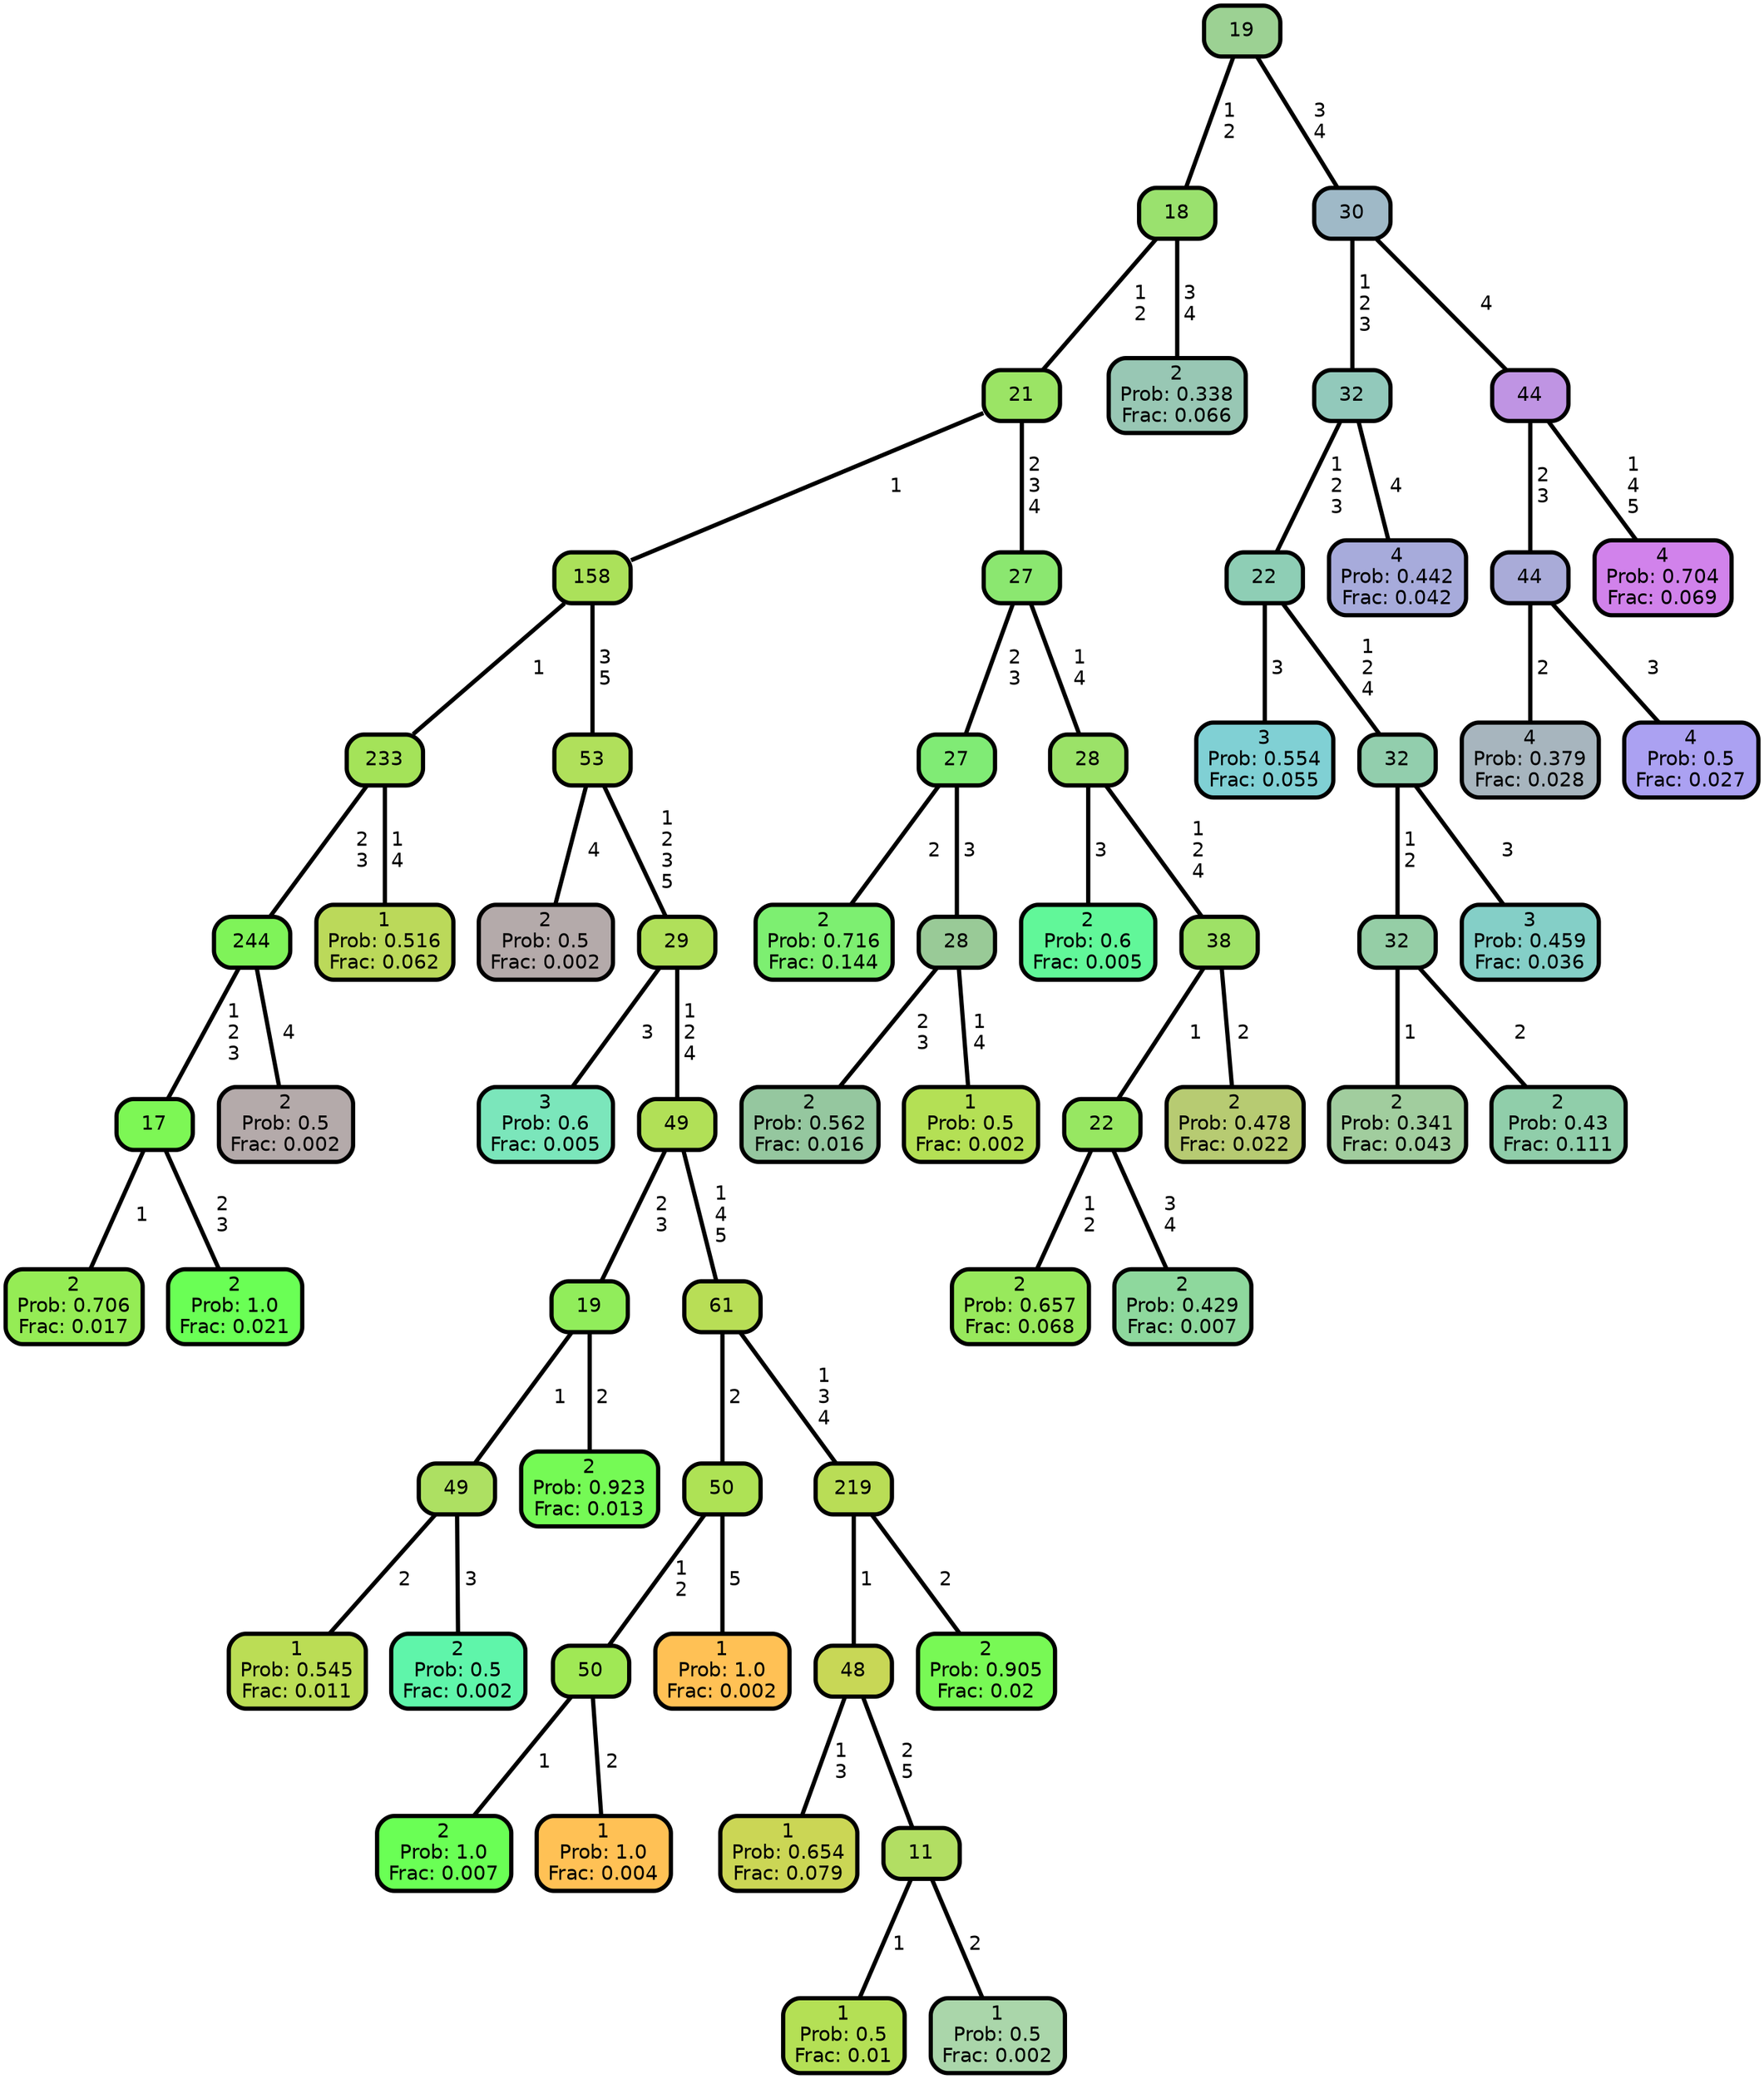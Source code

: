 graph Tree {
node [shape=box, style="filled, rounded",color="black",penwidth="3",fontcolor="black",                 fontname=helvetica] ;
graph [ranksep="0 equally", splines=straight,                 bgcolor=transparent, dpi=200] ;
edge [fontname=helvetica, color=black] ;
0 [label="2
Prob: 0.706
Frac: 0.017", fillcolor="#95ec55"] ;
1 [label="17", fillcolor="#7df755"] ;
2 [label="2
Prob: 1.0
Frac: 0.021", fillcolor="#6aff55"] ;
3 [label="244", fillcolor="#7ff359"] ;
4 [label="2
Prob: 0.5
Frac: 0.002", fillcolor="#b4aaaa"] ;
5 [label="233", fillcolor="#a4e359"] ;
6 [label="1
Prob: 0.516
Frac: 0.062", fillcolor="#bbd95a"] ;
7 [label="158", fillcolor="#abe15a"] ;
8 [label="2
Prob: 0.5
Frac: 0.002", fillcolor="#b4aaaa"] ;
9 [label="53", fillcolor="#b0e05b"] ;
10 [label="3
Prob: 0.6
Frac: 0.005", fillcolor="#7be6bb"] ;
11 [label="29", fillcolor="#b0e05a"] ;
12 [label="1
Prob: 0.545
Frac: 0.011", fillcolor="#bbdd55"] ;
13 [label="49", fillcolor="#ade062"] ;
14 [label="2
Prob: 0.5
Frac: 0.002", fillcolor="#5ff5aa"] ;
15 [label="19", fillcolor="#91ed5b"] ;
16 [label="2
Prob: 0.923
Frac: 0.013", fillcolor="#75fa55"] ;
17 [label="49", fillcolor="#b1e057"] ;
18 [label="2
Prob: 1.0
Frac: 0.007", fillcolor="#6aff55"] ;
19 [label="50", fillcolor="#a0e855"] ;
20 [label="1
Prob: 1.0
Frac: 0.004", fillcolor="#ffc155"] ;
21 [label="50", fillcolor="#aee255"] ;
22 [label="1
Prob: 1.0
Frac: 0.002", fillcolor="#ffc155"] ;
23 [label="61", fillcolor="#b8de56"] ;
24 [label="1
Prob: 0.654
Frac: 0.079", fillcolor="#cbd655"] ;
25 [label="48", fillcolor="#c8d756"] ;
26 [label="1
Prob: 0.5
Frac: 0.01", fillcolor="#b4e055"] ;
27 [label="11", fillcolor="#b2de63"] ;
28 [label="1
Prob: 0.5
Frac: 0.002", fillcolor="#aad6aa"] ;
29 [label="219", fillcolor="#b9dd56"] ;
30 [label="2
Prob: 0.905
Frac: 0.02", fillcolor="#78f955"] ;
31 [label="21", fillcolor="#9be465"] ;
32 [label="2
Prob: 0.716
Frac: 0.144", fillcolor="#7def71"] ;
33 [label="27", fillcolor="#80eb75"] ;
34 [label="2
Prob: 0.562
Frac: 0.016", fillcolor="#95c79f"] ;
35 [label="28", fillcolor="#99ca97"] ;
36 [label="1
Prob: 0.5
Frac: 0.002", fillcolor="#b4e055"] ;
37 [label="27", fillcolor="#8be770"] ;
38 [label="2
Prob: 0.6
Frac: 0.005", fillcolor="#61f799"] ;
39 [label="28", fillcolor="#9be268"] ;
40 [label="2
Prob: 0.657
Frac: 0.068", fillcolor="#98e95c"] ;
41 [label="22", fillcolor="#97e762"] ;
42 [label="2
Prob: 0.429
Frac: 0.007", fillcolor="#8ed89d"] ;
43 [label="38", fillcolor="#9ee166"] ;
44 [label="2
Prob: 0.478
Frac: 0.022", fillcolor="#b7cb72"] ;
45 [label="18", fillcolor="#9ae16e"] ;
46 [label="2
Prob: 0.338
Frac: 0.066", fillcolor="#98c7b4"] ;
47 [label="19", fillcolor="#9cd193"] ;
48 [label="3
Prob: 0.554
Frac: 0.055", fillcolor="#80d0d4"] ;
49 [label="22", fillcolor="#8eceb5"] ;
50 [label="2
Prob: 0.341
Frac: 0.043", fillcolor="#a1cd9e"] ;
51 [label="32", fillcolor="#95cea6"] ;
52 [label="2
Prob: 0.43
Frac: 0.111", fillcolor="#90ceaa"] ;
53 [label="32", fillcolor="#92cead"] ;
54 [label="3
Prob: 0.459
Frac: 0.036", fillcolor="#84cfc7"] ;
55 [label="32", fillcolor="#92c9bb"] ;
56 [label="4
Prob: 0.442
Frac: 0.042", fillcolor="#a7abdb"] ;
57 [label="30", fillcolor="#9fb9c7"] ;
58 [label="4
Prob: 0.379
Frac: 0.028", fillcolor="#a7b5be"] ;
59 [label="44", fillcolor="#a9abd8"] ;
60 [label="4
Prob: 0.5
Frac: 0.027", fillcolor="#aba1f2"] ;
61 [label="44", fillcolor="#bf94e3"] ;
62 [label="4
Prob: 0.704
Frac: 0.069", fillcolor="#d182eb"] ;
1 -- 0 [label=" 1",penwidth=3] ;
1 -- 2 [label=" 2\n 3",penwidth=3] ;
3 -- 1 [label=" 1\n 2\n 3",penwidth=3] ;
3 -- 4 [label=" 4",penwidth=3] ;
5 -- 3 [label=" 2\n 3",penwidth=3] ;
5 -- 6 [label=" 1\n 4",penwidth=3] ;
7 -- 5 [label=" 1",penwidth=3] ;
7 -- 9 [label=" 3\n 5",penwidth=3] ;
9 -- 8 [label=" 4",penwidth=3] ;
9 -- 11 [label=" 1\n 2\n 3\n 5",penwidth=3] ;
11 -- 10 [label=" 3",penwidth=3] ;
11 -- 17 [label=" 1\n 2\n 4",penwidth=3] ;
13 -- 12 [label=" 2",penwidth=3] ;
13 -- 14 [label=" 3",penwidth=3] ;
15 -- 13 [label=" 1",penwidth=3] ;
15 -- 16 [label=" 2",penwidth=3] ;
17 -- 15 [label=" 2\n 3",penwidth=3] ;
17 -- 23 [label=" 1\n 4\n 5",penwidth=3] ;
19 -- 18 [label=" 1",penwidth=3] ;
19 -- 20 [label=" 2",penwidth=3] ;
21 -- 19 [label=" 1\n 2",penwidth=3] ;
21 -- 22 [label=" 5",penwidth=3] ;
23 -- 21 [label=" 2",penwidth=3] ;
23 -- 29 [label=" 1\n 3\n 4",penwidth=3] ;
25 -- 24 [label=" 1\n 3",penwidth=3] ;
25 -- 27 [label=" 2\n 5",penwidth=3] ;
27 -- 26 [label=" 1",penwidth=3] ;
27 -- 28 [label=" 2",penwidth=3] ;
29 -- 25 [label=" 1",penwidth=3] ;
29 -- 30 [label=" 2",penwidth=3] ;
31 -- 7 [label=" 1",penwidth=3] ;
31 -- 37 [label=" 2\n 3\n 4",penwidth=3] ;
33 -- 32 [label=" 2",penwidth=3] ;
33 -- 35 [label=" 3",penwidth=3] ;
35 -- 34 [label=" 2\n 3",penwidth=3] ;
35 -- 36 [label=" 1\n 4",penwidth=3] ;
37 -- 33 [label=" 2\n 3",penwidth=3] ;
37 -- 39 [label=" 1\n 4",penwidth=3] ;
39 -- 38 [label=" 3",penwidth=3] ;
39 -- 43 [label=" 1\n 2\n 4",penwidth=3] ;
41 -- 40 [label=" 1\n 2",penwidth=3] ;
41 -- 42 [label=" 3\n 4",penwidth=3] ;
43 -- 41 [label=" 1",penwidth=3] ;
43 -- 44 [label=" 2",penwidth=3] ;
45 -- 31 [label=" 1\n 2",penwidth=3] ;
45 -- 46 [label=" 3\n 4",penwidth=3] ;
47 -- 45 [label=" 1\n 2",penwidth=3] ;
47 -- 57 [label=" 3\n 4",penwidth=3] ;
49 -- 48 [label=" 3",penwidth=3] ;
49 -- 53 [label=" 1\n 2\n 4",penwidth=3] ;
51 -- 50 [label=" 1",penwidth=3] ;
51 -- 52 [label=" 2",penwidth=3] ;
53 -- 51 [label=" 1\n 2",penwidth=3] ;
53 -- 54 [label=" 3",penwidth=3] ;
55 -- 49 [label=" 1\n 2\n 3",penwidth=3] ;
55 -- 56 [label=" 4",penwidth=3] ;
57 -- 55 [label=" 1\n 2\n 3",penwidth=3] ;
57 -- 61 [label=" 4",penwidth=3] ;
59 -- 58 [label=" 2",penwidth=3] ;
59 -- 60 [label=" 3",penwidth=3] ;
61 -- 59 [label=" 2\n 3",penwidth=3] ;
61 -- 62 [label=" 1\n 4\n 5",penwidth=3] ;
{rank = same;}}